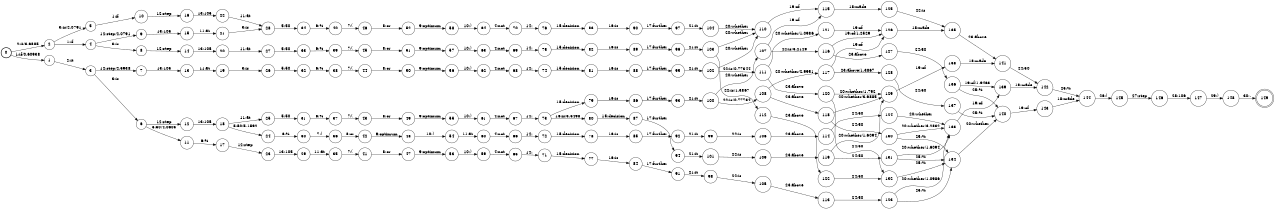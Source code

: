 digraph FST {
rankdir = LR;
size = "8.5,11";
label = "";
center = 1;
orientation = Portrait;
ranksep = "0.4";
nodesep = "0.25";
0 [label = "0", shape = circle, style = bold, fontsize = 14]
	0 -> 1 [label = "1:if/0.60938", fontsize = 14];
	0 -> 2 [label = "2:it/3.6885", fontsize = 14];
1 [label = "1", shape = circle, style = solid, fontsize = 14]
	1 -> 3 [label = "2:it", fontsize = 14];
2 [label = "2", shape = circle, style = solid, fontsize = 14]
	2 -> 4 [label = "1:if", fontsize = 14];
	2 -> 5 [label = "3:is/2.0791", fontsize = 14];
3 [label = "3", shape = circle, style = solid, fontsize = 14]
	3 -> 6 [label = "3:is", fontsize = 14];
	3 -> 7 [label = "12:step/2.5938", fontsize = 14];
4 [label = "4", shape = circle, style = solid, fontsize = 14]
	4 -> 8 [label = "3:is", fontsize = 14];
	4 -> 9 [label = "12:step/2.0791", fontsize = 14];
5 [label = "5", shape = circle, style = solid, fontsize = 14]
	5 -> 10 [label = "1:if", fontsize = 14];
6 [label = "6", shape = circle, style = solid, fontsize = 14]
	6 -> 11 [label = "5:50/4.0605", fontsize = 14];
	6 -> 12 [label = "12:step", fontsize = 14];
7 [label = "7", shape = circle, style = solid, fontsize = 14]
	7 -> 13 [label = "13:105", fontsize = 14];
8 [label = "8", shape = circle, style = solid, fontsize = 14]
	8 -> 14 [label = "12:step", fontsize = 14];
9 [label = "9", shape = circle, style = solid, fontsize = 14]
	9 -> 15 [label = "13:105", fontsize = 14];
10 [label = "10", shape = circle, style = solid, fontsize = 14]
	10 -> 16 [label = "12:step", fontsize = 14];
11 [label = "11", shape = circle, style = solid, fontsize = 14]
	11 -> 17 [label = "6:%", fontsize = 14];
12 [label = "12", shape = circle, style = solid, fontsize = 14]
	12 -> 18 [label = "13:105", fontsize = 14];
13 [label = "13", shape = circle, style = solid, fontsize = 14]
	13 -> 19 [label = "11:at", fontsize = 14];
14 [label = "14", shape = circle, style = solid, fontsize = 14]
	14 -> 20 [label = "13:105", fontsize = 14];
15 [label = "15", shape = circle, style = solid, fontsize = 14]
	15 -> 21 [label = "11:at", fontsize = 14];
16 [label = "16", shape = circle, style = solid, fontsize = 14]
	16 -> 22 [label = "13:105", fontsize = 14];
17 [label = "17", shape = circle, style = solid, fontsize = 14]
	17 -> 23 [label = "12:step", fontsize = 14];
18 [label = "18", shape = circle, style = solid, fontsize = 14]
	18 -> 24 [label = "5:50/5.1592", fontsize = 14];
	18 -> 25 [label = "11:at", fontsize = 14];
19 [label = "19", shape = circle, style = solid, fontsize = 14]
	19 -> 26 [label = "3:is", fontsize = 14];
20 [label = "20", shape = circle, style = solid, fontsize = 14]
	20 -> 27 [label = "11:at", fontsize = 14];
21 [label = "21", shape = circle, style = solid, fontsize = 14]
	21 -> 28 [label = "3:is", fontsize = 14];
22 [label = "22", shape = circle, style = solid, fontsize = 14]
	22 -> 28 [label = "11:at", fontsize = 14];
23 [label = "23", shape = circle, style = solid, fontsize = 14]
	23 -> 29 [label = "13:105", fontsize = 14];
24 [label = "24", shape = circle, style = solid, fontsize = 14]
	24 -> 30 [label = "6:%", fontsize = 14];
25 [label = "25", shape = circle, style = solid, fontsize = 14]
	25 -> 31 [label = "5:50", fontsize = 14];
26 [label = "26", shape = circle, style = solid, fontsize = 14]
	26 -> 32 [label = "5:50", fontsize = 14];
27 [label = "27", shape = circle, style = solid, fontsize = 14]
	27 -> 33 [label = "5:50", fontsize = 14];
28 [label = "28", shape = circle, style = solid, fontsize = 14]
	28 -> 34 [label = "5:50", fontsize = 14];
29 [label = "29", shape = circle, style = solid, fontsize = 14]
	29 -> 35 [label = "11:at", fontsize = 14];
30 [label = "30", shape = circle, style = solid, fontsize = 14]
	30 -> 36 [label = "7:(", fontsize = 14];
31 [label = "31", shape = circle, style = solid, fontsize = 14]
	31 -> 37 [label = "6:%", fontsize = 14];
32 [label = "32", shape = circle, style = solid, fontsize = 14]
	32 -> 38 [label = "6:%", fontsize = 14];
33 [label = "33", shape = circle, style = solid, fontsize = 14]
	33 -> 39 [label = "6:%", fontsize = 14];
34 [label = "34", shape = circle, style = solid, fontsize = 14]
	34 -> 40 [label = "6:%", fontsize = 14];
35 [label = "35", shape = circle, style = solid, fontsize = 14]
	35 -> 41 [label = "7:(", fontsize = 14];
36 [label = "36", shape = circle, style = solid, fontsize = 14]
	36 -> 42 [label = "8:or", fontsize = 14];
37 [label = "37", shape = circle, style = solid, fontsize = 14]
	37 -> 43 [label = "7:(", fontsize = 14];
38 [label = "38", shape = circle, style = solid, fontsize = 14]
	38 -> 44 [label = "7:(", fontsize = 14];
39 [label = "39", shape = circle, style = solid, fontsize = 14]
	39 -> 45 [label = "7:(", fontsize = 14];
40 [label = "40", shape = circle, style = solid, fontsize = 14]
	40 -> 46 [label = "7:(", fontsize = 14];
41 [label = "41", shape = circle, style = solid, fontsize = 14]
	41 -> 47 [label = "8:or", fontsize = 14];
42 [label = "42", shape = circle, style = solid, fontsize = 14]
	42 -> 48 [label = "9:optimum", fontsize = 14];
43 [label = "43", shape = circle, style = solid, fontsize = 14]
	43 -> 49 [label = "8:or", fontsize = 14];
44 [label = "44", shape = circle, style = solid, fontsize = 14]
	44 -> 50 [label = "8:or", fontsize = 14];
45 [label = "45", shape = circle, style = solid, fontsize = 14]
	45 -> 51 [label = "8:or", fontsize = 14];
46 [label = "46", shape = circle, style = solid, fontsize = 14]
	46 -> 52 [label = "8:or", fontsize = 14];
47 [label = "47", shape = circle, style = solid, fontsize = 14]
	47 -> 53 [label = "9:optimum", fontsize = 14];
48 [label = "48", shape = circle, style = solid, fontsize = 14]
	48 -> 54 [label = "10:)", fontsize = 14];
49 [label = "49", shape = circle, style = solid, fontsize = 14]
	49 -> 55 [label = "9:optimum", fontsize = 14];
50 [label = "50", shape = circle, style = solid, fontsize = 14]
	50 -> 56 [label = "9:optimum", fontsize = 14];
51 [label = "51", shape = circle, style = solid, fontsize = 14]
	51 -> 57 [label = "9:optimum", fontsize = 14];
52 [label = "52", shape = circle, style = solid, fontsize = 14]
	52 -> 58 [label = "9:optimum", fontsize = 14];
53 [label = "53", shape = circle, style = solid, fontsize = 14]
	53 -> 59 [label = "10:)", fontsize = 14];
54 [label = "54", shape = circle, style = solid, fontsize = 14]
	54 -> 60 [label = "11:at", fontsize = 14];
55 [label = "55", shape = circle, style = solid, fontsize = 14]
	55 -> 61 [label = "10:)", fontsize = 14];
56 [label = "56", shape = circle, style = solid, fontsize = 14]
	56 -> 62 [label = "10:)", fontsize = 14];
57 [label = "57", shape = circle, style = solid, fontsize = 14]
	57 -> 63 [label = "10:)", fontsize = 14];
58 [label = "58", shape = circle, style = solid, fontsize = 14]
	58 -> 64 [label = "10:)", fontsize = 14];
59 [label = "59", shape = circle, style = solid, fontsize = 14]
	59 -> 65 [label = "4:not", fontsize = 14];
60 [label = "60", shape = circle, style = solid, fontsize = 14]
	60 -> 66 [label = "4:not", fontsize = 14];
61 [label = "61", shape = circle, style = solid, fontsize = 14]
	61 -> 67 [label = "4:not", fontsize = 14];
62 [label = "62", shape = circle, style = solid, fontsize = 14]
	62 -> 68 [label = "4:not", fontsize = 14];
63 [label = "63", shape = circle, style = solid, fontsize = 14]
	63 -> 69 [label = "4:not", fontsize = 14];
64 [label = "64", shape = circle, style = solid, fontsize = 14]
	64 -> 70 [label = "4:not", fontsize = 14];
65 [label = "65", shape = circle, style = solid, fontsize = 14]
	65 -> 71 [label = "14:,", fontsize = 14];
66 [label = "66", shape = circle, style = solid, fontsize = 14]
	66 -> 72 [label = "14:,", fontsize = 14];
67 [label = "67", shape = circle, style = solid, fontsize = 14]
	67 -> 73 [label = "14:,", fontsize = 14];
68 [label = "68", shape = circle, style = solid, fontsize = 14]
	68 -> 74 [label = "14:,", fontsize = 14];
69 [label = "69", shape = circle, style = solid, fontsize = 14]
	69 -> 75 [label = "14:,", fontsize = 14];
70 [label = "70", shape = circle, style = solid, fontsize = 14]
	70 -> 76 [label = "14:,", fontsize = 14];
71 [label = "71", shape = circle, style = solid, fontsize = 14]
	71 -> 77 [label = "15:decision", fontsize = 14];
72 [label = "72", shape = circle, style = solid, fontsize = 14]
	72 -> 78 [label = "15:decision", fontsize = 14];
73 [label = "73", shape = circle, style = solid, fontsize = 14]
	73 -> 80 [label = "16:is/3.5498", fontsize = 14];
	73 -> 79 [label = "15:decision", fontsize = 14];
74 [label = "74", shape = circle, style = solid, fontsize = 14]
	74 -> 81 [label = "15:decision", fontsize = 14];
75 [label = "75", shape = circle, style = solid, fontsize = 14]
	75 -> 82 [label = "15:decision", fontsize = 14];
76 [label = "76", shape = circle, style = solid, fontsize = 14]
	76 -> 83 [label = "15:decision", fontsize = 14];
77 [label = "77", shape = circle, style = solid, fontsize = 14]
	77 -> 84 [label = "16:is", fontsize = 14];
78 [label = "78", shape = circle, style = solid, fontsize = 14]
	78 -> 85 [label = "16:is", fontsize = 14];
79 [label = "79", shape = circle, style = solid, fontsize = 14]
	79 -> 86 [label = "16:is", fontsize = 14];
80 [label = "80", shape = circle, style = solid, fontsize = 14]
	80 -> 87 [label = "15:decision", fontsize = 14];
81 [label = "81", shape = circle, style = solid, fontsize = 14]
	81 -> 88 [label = "16:is", fontsize = 14];
82 [label = "82", shape = circle, style = solid, fontsize = 14]
	82 -> 89 [label = "16:is", fontsize = 14];
83 [label = "83", shape = circle, style = solid, fontsize = 14]
	83 -> 90 [label = "16:is", fontsize = 14];
84 [label = "84", shape = circle, style = solid, fontsize = 14]
	84 -> 91 [label = "17:further", fontsize = 14];
85 [label = "85", shape = circle, style = solid, fontsize = 14]
	85 -> 92 [label = "17:further", fontsize = 14];
86 [label = "86", shape = circle, style = solid, fontsize = 14]
	86 -> 93 [label = "17:further", fontsize = 14];
87 [label = "87", shape = circle, style = solid, fontsize = 14]
	87 -> 94 [label = "17:further", fontsize = 14];
88 [label = "88", shape = circle, style = solid, fontsize = 14]
	88 -> 95 [label = "17:further", fontsize = 14];
89 [label = "89", shape = circle, style = solid, fontsize = 14]
	89 -> 96 [label = "17:further", fontsize = 14];
90 [label = "90", shape = circle, style = solid, fontsize = 14]
	90 -> 97 [label = "17:further", fontsize = 14];
91 [label = "91", shape = circle, style = solid, fontsize = 14]
	91 -> 98 [label = "21:it", fontsize = 14];
92 [label = "92", shape = circle, style = solid, fontsize = 14]
	92 -> 99 [label = "21:it", fontsize = 14];
93 [label = "93", shape = circle, style = solid, fontsize = 14]
	93 -> 100 [label = "21:it", fontsize = 14];
94 [label = "94", shape = circle, style = solid, fontsize = 14]
	94 -> 101 [label = "21:it", fontsize = 14];
95 [label = "95", shape = circle, style = solid, fontsize = 14]
	95 -> 102 [label = "21:it", fontsize = 14];
96 [label = "96", shape = circle, style = solid, fontsize = 14]
	96 -> 103 [label = "21:it", fontsize = 14];
97 [label = "97", shape = circle, style = solid, fontsize = 14]
	97 -> 104 [label = "21:it", fontsize = 14];
98 [label = "98", shape = circle, style = solid, fontsize = 14]
	98 -> 105 [label = "22:is", fontsize = 14];
99 [label = "99", shape = circle, style = solid, fontsize = 14]
	99 -> 106 [label = "22:is", fontsize = 14];
100 [label = "100", shape = circle, style = solid, fontsize = 14]
	100 -> 108 [label = "22:is/0.77734", fontsize = 14];
	100 -> 107 [label = "20:whether", fontsize = 14];
101 [label = "101", shape = circle, style = solid, fontsize = 14]
	101 -> 109 [label = "22:is", fontsize = 14];
102 [label = "102", shape = circle, style = solid, fontsize = 14]
	102 -> 111 [label = "22:is/0.77344", fontsize = 14];
	102 -> 110 [label = "20:whether", fontsize = 14];
103 [label = "103", shape = circle, style = solid, fontsize = 14]
	103 -> 112 [label = "22:is/1.3867", fontsize = 14];
	103 -> 110 [label = "20:whether", fontsize = 14];
104 [label = "104", shape = circle, style = solid, fontsize = 14]
	104 -> 110 [label = "20:whether", fontsize = 14];
105 [label = "105", shape = circle, style = solid, fontsize = 14]
	105 -> 113 [label = "23:above", fontsize = 14];
106 [label = "106", shape = circle, style = solid, fontsize = 14]
	106 -> 114 [label = "23:above", fontsize = 14];
107 [label = "107", shape = circle, style = solid, fontsize = 14]
	107 -> 116 [label = "22:is/3.2129", fontsize = 14];
	107 -> 115 [label = "19:of", fontsize = 14];
108 [label = "108", shape = circle, style = solid, fontsize = 14]
	108 -> 117 [label = "20:whether/2.9951", fontsize = 14];
	108 -> 118 [label = "23:above", fontsize = 14];
109 [label = "109", shape = circle, style = solid, fontsize = 14]
	109 -> 119 [label = "23:above", fontsize = 14];
110 [label = "110", shape = circle, style = solid, fontsize = 14]
	110 -> 115 [label = "19:of", fontsize = 14];
111 [label = "111", shape = circle, style = solid, fontsize = 14]
	111 -> 121 [label = "20:whether/1.0986", fontsize = 14];
	111 -> 120 [label = "23:above", fontsize = 14];
112 [label = "112", shape = circle, style = solid, fontsize = 14]
	112 -> 122 [label = "23:above", fontsize = 14];
113 [label = "113", shape = circle, style = solid, fontsize = 14]
	113 -> 123 [label = "24:50", fontsize = 14];
114 [label = "114", shape = circle, style = solid, fontsize = 14]
	114 -> 124 [label = "24:50", fontsize = 14];
115 [label = "115", shape = circle, style = solid, fontsize = 14]
	115 -> 125 [label = "18:made", fontsize = 14];
116 [label = "116", shape = circle, style = solid, fontsize = 14]
	116 -> 126 [label = "19:of/1.2529", fontsize = 14];
	116 -> 127 [label = "23:above", fontsize = 14];
117 [label = "117", shape = circle, style = solid, fontsize = 14]
	117 -> 126 [label = "19:of", fontsize = 14];
	117 -> 128 [label = "23:above/1.3867", fontsize = 14];
118 [label = "118", shape = circle, style = solid, fontsize = 14]
	118 -> 130 [label = "24:50", fontsize = 14];
	118 -> 129 [label = "20:whether/3.6885", fontsize = 14];
119 [label = "119", shape = circle, style = solid, fontsize = 14]
	119 -> 131 [label = "24:50", fontsize = 14];
	119 -> 129 [label = "20:whether/1.6094", fontsize = 14];
120 [label = "120", shape = circle, style = solid, fontsize = 14]
	120 -> 132 [label = "24:50", fontsize = 14];
	120 -> 129 [label = "20:whether/1.792", fontsize = 14];
121 [label = "121", shape = circle, style = solid, fontsize = 14]
	121 -> 126 [label = "19:of", fontsize = 14];
122 [label = "122", shape = circle, style = solid, fontsize = 14]
	122 -> 132 [label = "24:50", fontsize = 14];
123 [label = "123", shape = circle, style = solid, fontsize = 14]
	123 -> 134 [label = "25:%", fontsize = 14];
	123 -> 133 [label = "20:whether/1.0986", fontsize = 14];
124 [label = "124", shape = circle, style = solid, fontsize = 14]
	124 -> 133 [label = "20:whether", fontsize = 14];
125 [label = "125", shape = circle, style = solid, fontsize = 14]
	125 -> 135 [label = "22:is", fontsize = 14];
126 [label = "126", shape = circle, style = solid, fontsize = 14]
	126 -> 135 [label = "18:made", fontsize = 14];
127 [label = "127", shape = circle, style = solid, fontsize = 14]
	127 -> 136 [label = "24:50", fontsize = 14];
128 [label = "128", shape = circle, style = solid, fontsize = 14]
	128 -> 137 [label = "24:50", fontsize = 14];
129 [label = "129", shape = circle, style = solid, fontsize = 14]
	129 -> 138 [label = "19:of", fontsize = 14];
130 [label = "130", shape = circle, style = solid, fontsize = 14]
	130 -> 134 [label = "25:%", fontsize = 14];
	130 -> 133 [label = "20:whether/3.2832", fontsize = 14];
131 [label = "131", shape = circle, style = solid, fontsize = 14]
	131 -> 134 [label = "25:%", fontsize = 14];
	131 -> 133 [label = "20:whether/1.6094", fontsize = 14];
132 [label = "132", shape = circle, style = solid, fontsize = 14]
	132 -> 134 [label = "25:%", fontsize = 14];
133 [label = "133", shape = circle, style = solid, fontsize = 14]
	133 -> 139 [label = "19:of", fontsize = 14];
134 [label = "134", shape = circle, style = solid, fontsize = 14]
	134 -> 140 [label = "20:whether", fontsize = 14];
135 [label = "135", shape = circle, style = solid, fontsize = 14]
	135 -> 141 [label = "23:above", fontsize = 14];
136 [label = "136", shape = circle, style = solid, fontsize = 14]
	136 -> 140 [label = "25:%", fontsize = 14];
	136 -> 139 [label = "19:of/1.9463", fontsize = 14];
137 [label = "137", shape = circle, style = solid, fontsize = 14]
	137 -> 140 [label = "25:%", fontsize = 14];
138 [label = "138", shape = circle, style = solid, fontsize = 14]
	138 -> 141 [label = "18:made", fontsize = 14];
139 [label = "139", shape = circle, style = solid, fontsize = 14]
	139 -> 142 [label = "18:made", fontsize = 14];
140 [label = "140", shape = circle, style = solid, fontsize = 14]
	140 -> 143 [label = "19:of", fontsize = 14];
141 [label = "141", shape = circle, style = solid, fontsize = 14]
	141 -> 142 [label = "24:50", fontsize = 14];
142 [label = "142", shape = circle, style = solid, fontsize = 14]
	142 -> 144 [label = "25:%", fontsize = 14];
143 [label = "143", shape = circle, style = solid, fontsize = 14]
	143 -> 144 [label = "18:made", fontsize = 14];
144 [label = "144", shape = circle, style = solid, fontsize = 14]
	144 -> 145 [label = "26:(", fontsize = 14];
145 [label = "145", shape = circle, style = solid, fontsize = 14]
	145 -> 146 [label = "27:step", fontsize = 14];
146 [label = "146", shape = circle, style = solid, fontsize = 14]
	146 -> 147 [label = "28:106", fontsize = 14];
147 [label = "147", shape = circle, style = solid, fontsize = 14]
	147 -> 148 [label = "29:)", fontsize = 14];
148 [label = "148", shape = circle, style = solid, fontsize = 14]
	148 -> 149 [label = "30:.", fontsize = 14];
149 [label = "149", shape = doublecircle, style = solid, fontsize = 14]
}
